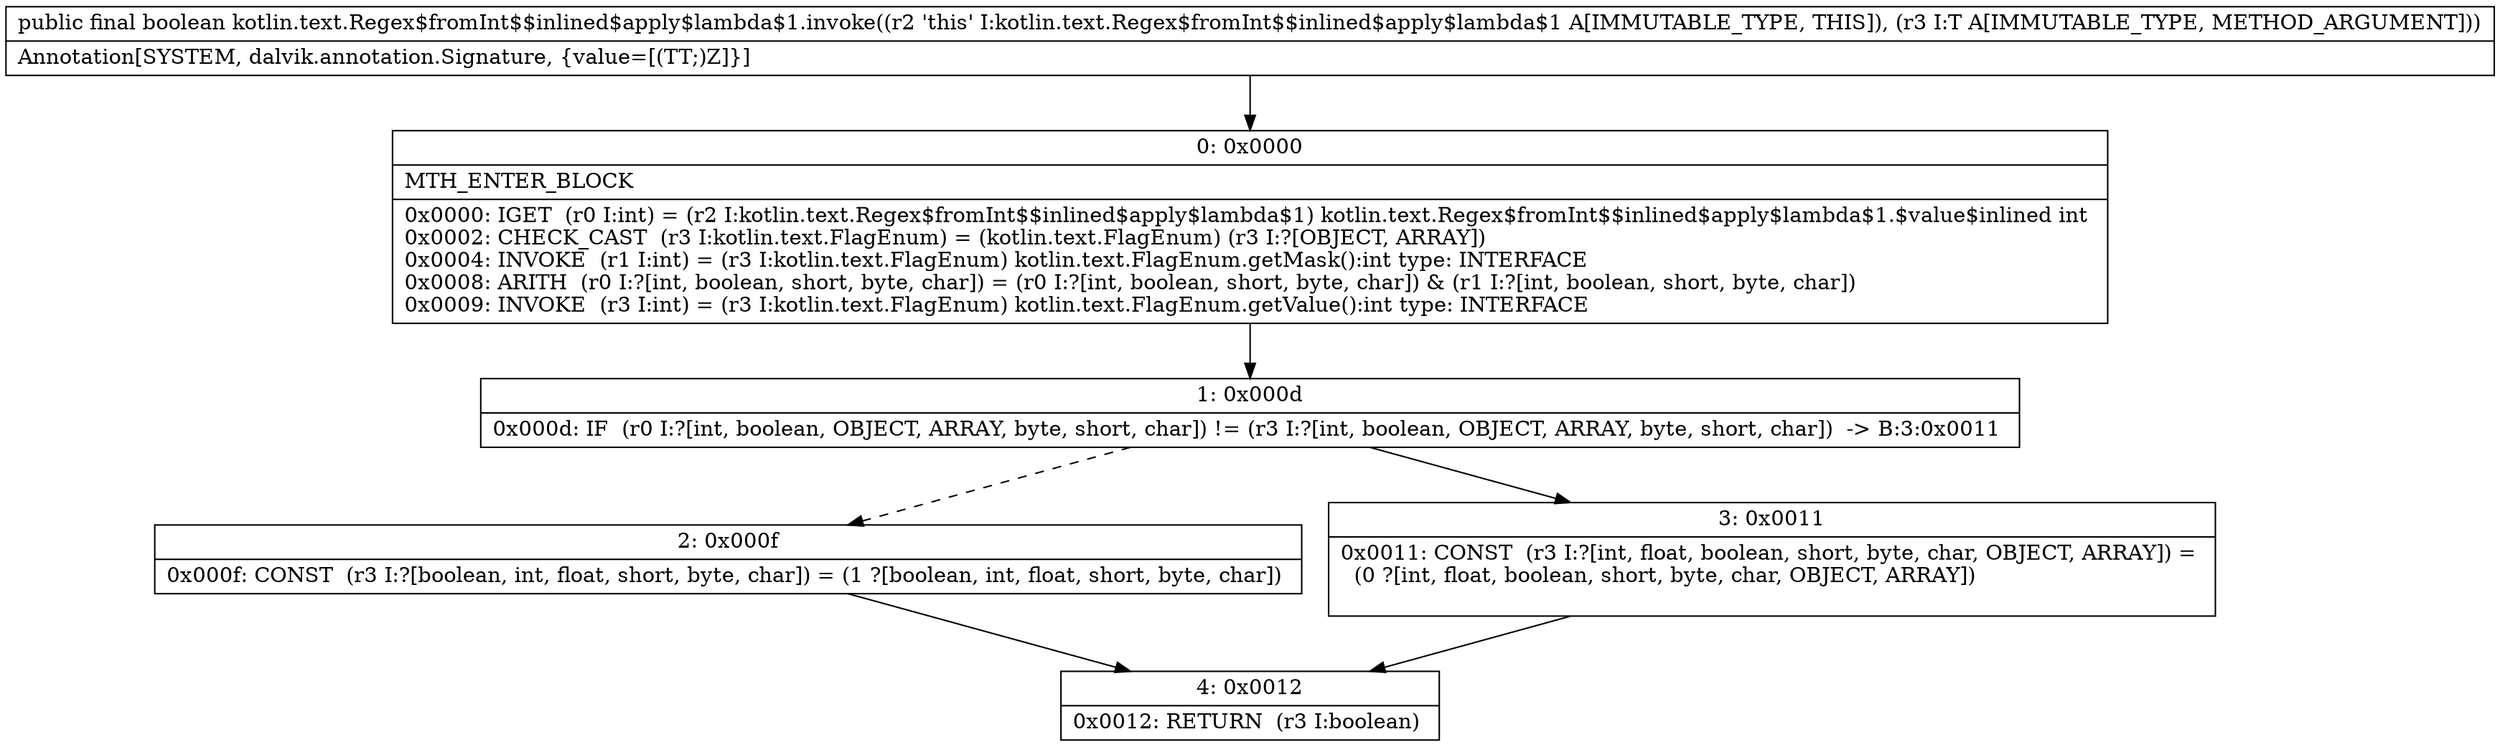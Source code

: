 digraph "CFG forkotlin.text.Regex$fromInt$$inlined$apply$lambda$1.invoke(Ljava\/lang\/Enum;)Z" {
Node_0 [shape=record,label="{0\:\ 0x0000|MTH_ENTER_BLOCK\l|0x0000: IGET  (r0 I:int) = (r2 I:kotlin.text.Regex$fromInt$$inlined$apply$lambda$1) kotlin.text.Regex$fromInt$$inlined$apply$lambda$1.$value$inlined int \l0x0002: CHECK_CAST  (r3 I:kotlin.text.FlagEnum) = (kotlin.text.FlagEnum) (r3 I:?[OBJECT, ARRAY]) \l0x0004: INVOKE  (r1 I:int) = (r3 I:kotlin.text.FlagEnum) kotlin.text.FlagEnum.getMask():int type: INTERFACE \l0x0008: ARITH  (r0 I:?[int, boolean, short, byte, char]) = (r0 I:?[int, boolean, short, byte, char]) & (r1 I:?[int, boolean, short, byte, char]) \l0x0009: INVOKE  (r3 I:int) = (r3 I:kotlin.text.FlagEnum) kotlin.text.FlagEnum.getValue():int type: INTERFACE \l}"];
Node_1 [shape=record,label="{1\:\ 0x000d|0x000d: IF  (r0 I:?[int, boolean, OBJECT, ARRAY, byte, short, char]) != (r3 I:?[int, boolean, OBJECT, ARRAY, byte, short, char])  \-\> B:3:0x0011 \l}"];
Node_2 [shape=record,label="{2\:\ 0x000f|0x000f: CONST  (r3 I:?[boolean, int, float, short, byte, char]) = (1 ?[boolean, int, float, short, byte, char]) \l}"];
Node_3 [shape=record,label="{3\:\ 0x0011|0x0011: CONST  (r3 I:?[int, float, boolean, short, byte, char, OBJECT, ARRAY]) = \l  (0 ?[int, float, boolean, short, byte, char, OBJECT, ARRAY])\l \l}"];
Node_4 [shape=record,label="{4\:\ 0x0012|0x0012: RETURN  (r3 I:boolean) \l}"];
MethodNode[shape=record,label="{public final boolean kotlin.text.Regex$fromInt$$inlined$apply$lambda$1.invoke((r2 'this' I:kotlin.text.Regex$fromInt$$inlined$apply$lambda$1 A[IMMUTABLE_TYPE, THIS]), (r3 I:T A[IMMUTABLE_TYPE, METHOD_ARGUMENT]))  | Annotation[SYSTEM, dalvik.annotation.Signature, \{value=[(TT;)Z]\}]\l}"];
MethodNode -> Node_0;
Node_0 -> Node_1;
Node_1 -> Node_2[style=dashed];
Node_1 -> Node_3;
Node_2 -> Node_4;
Node_3 -> Node_4;
}

